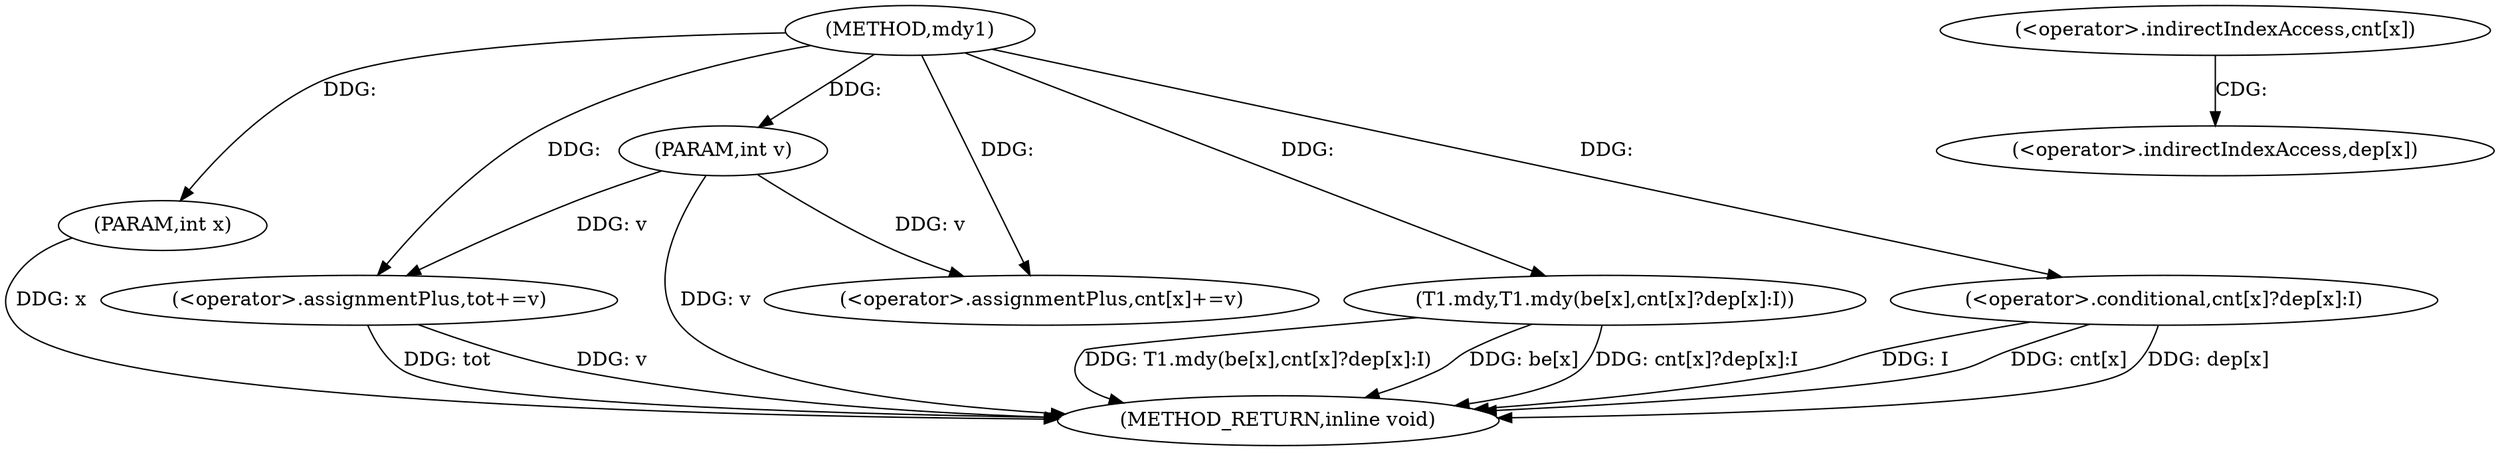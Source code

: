 digraph "mdy1" {  
"1000472" [label = "(METHOD,mdy1)" ]
"1000496" [label = "(METHOD_RETURN,inline void)" ]
"1000473" [label = "(PARAM,int x)" ]
"1000474" [label = "(PARAM,int v)" ]
"1000476" [label = "(<operator>.assignmentPlus,cnt[x]+=v)" ]
"1000481" [label = "(<operator>.assignmentPlus,tot+=v)" ]
"1000484" [label = "(T1.mdy,T1.mdy(be[x],cnt[x]?dep[x]:I))" ]
"1000488" [label = "(<operator>.conditional,cnt[x]?dep[x]:I)" ]
"1000489" [label = "(<operator>.indirectIndexAccess,cnt[x])" ]
"1000492" [label = "(<operator>.indirectIndexAccess,dep[x])" ]
  "1000473" -> "1000496"  [ label = "DDG: x"] 
  "1000474" -> "1000496"  [ label = "DDG: v"] 
  "1000481" -> "1000496"  [ label = "DDG: v"] 
  "1000484" -> "1000496"  [ label = "DDG: be[x]"] 
  "1000488" -> "1000496"  [ label = "DDG: cnt[x]"] 
  "1000488" -> "1000496"  [ label = "DDG: dep[x]"] 
  "1000484" -> "1000496"  [ label = "DDG: cnt[x]?dep[x]:I"] 
  "1000484" -> "1000496"  [ label = "DDG: T1.mdy(be[x],cnt[x]?dep[x]:I)"] 
  "1000488" -> "1000496"  [ label = "DDG: I"] 
  "1000481" -> "1000496"  [ label = "DDG: tot"] 
  "1000472" -> "1000473"  [ label = "DDG: "] 
  "1000472" -> "1000474"  [ label = "DDG: "] 
  "1000474" -> "1000476"  [ label = "DDG: v"] 
  "1000472" -> "1000476"  [ label = "DDG: "] 
  "1000474" -> "1000481"  [ label = "DDG: v"] 
  "1000472" -> "1000481"  [ label = "DDG: "] 
  "1000472" -> "1000484"  [ label = "DDG: "] 
  "1000472" -> "1000488"  [ label = "DDG: "] 
  "1000489" -> "1000492"  [ label = "CDG: "] 
}
